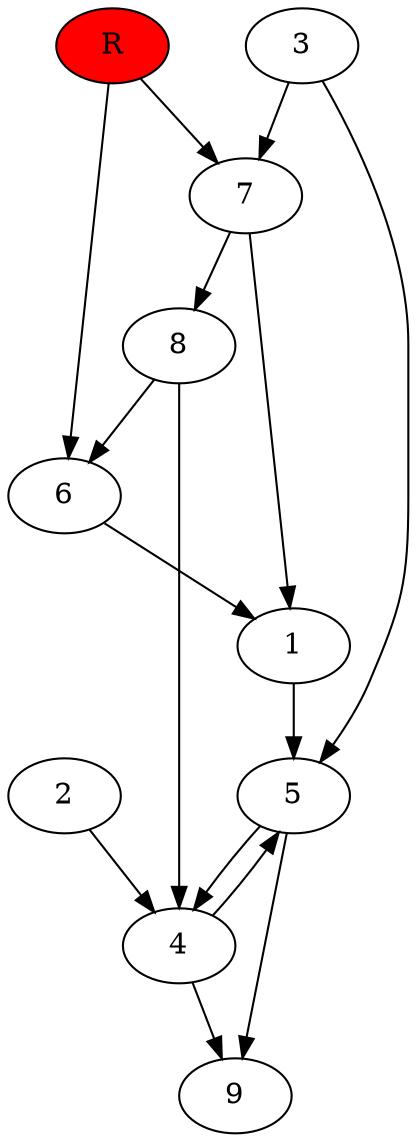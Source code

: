 digraph prb14584 {
	1
	2
	3
	4
	5
	6
	7
	8
	R [fillcolor="#ff0000" style=filled]
	1 -> 5
	2 -> 4
	3 -> 5
	3 -> 7
	4 -> 5
	4 -> 9
	5 -> 4
	5 -> 9
	6 -> 1
	7 -> 1
	7 -> 8
	8 -> 4
	8 -> 6
	R -> 6
	R -> 7
}
